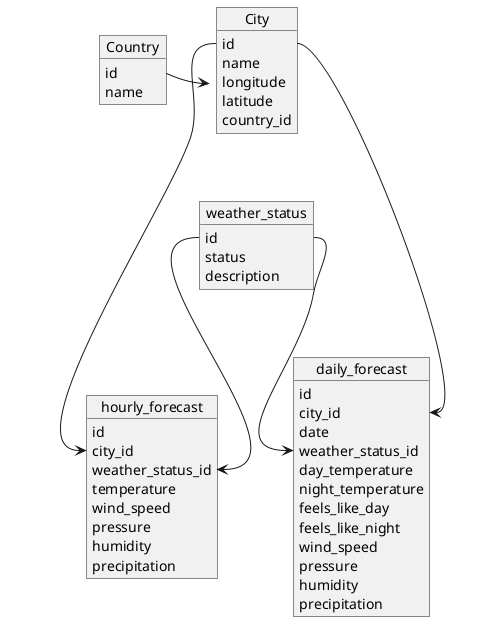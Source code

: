 @startuml
'https://plantuml.com/object-diagram

object City {
    id
    name
    longitude
    latitude
    country_id
}

object Country {
    id
    name
}

object weather_status {
    id
    status
    description
}

object hourly_forecast{
    id
    city_id
    weather_status_id
    temperature
    wind_speed
    pressure
    humidity
    precipitation
}

object daily_forecast{
    id
    city_id
    date
    weather_status_id
    day_temperature
    night_temperature
    feels_like_day
    feels_like_night
    wind_speed
    pressure
    humidity
    precipitation
}

Country::id -> City::c
City::id ---> hourly_forecast::city_id
City::id ---> daily_forecast::city_id
weather_status::id --> hourly_forecast::weather_status_id
weather_status::id --> daily_forecast::weather_status_id


@enduml
